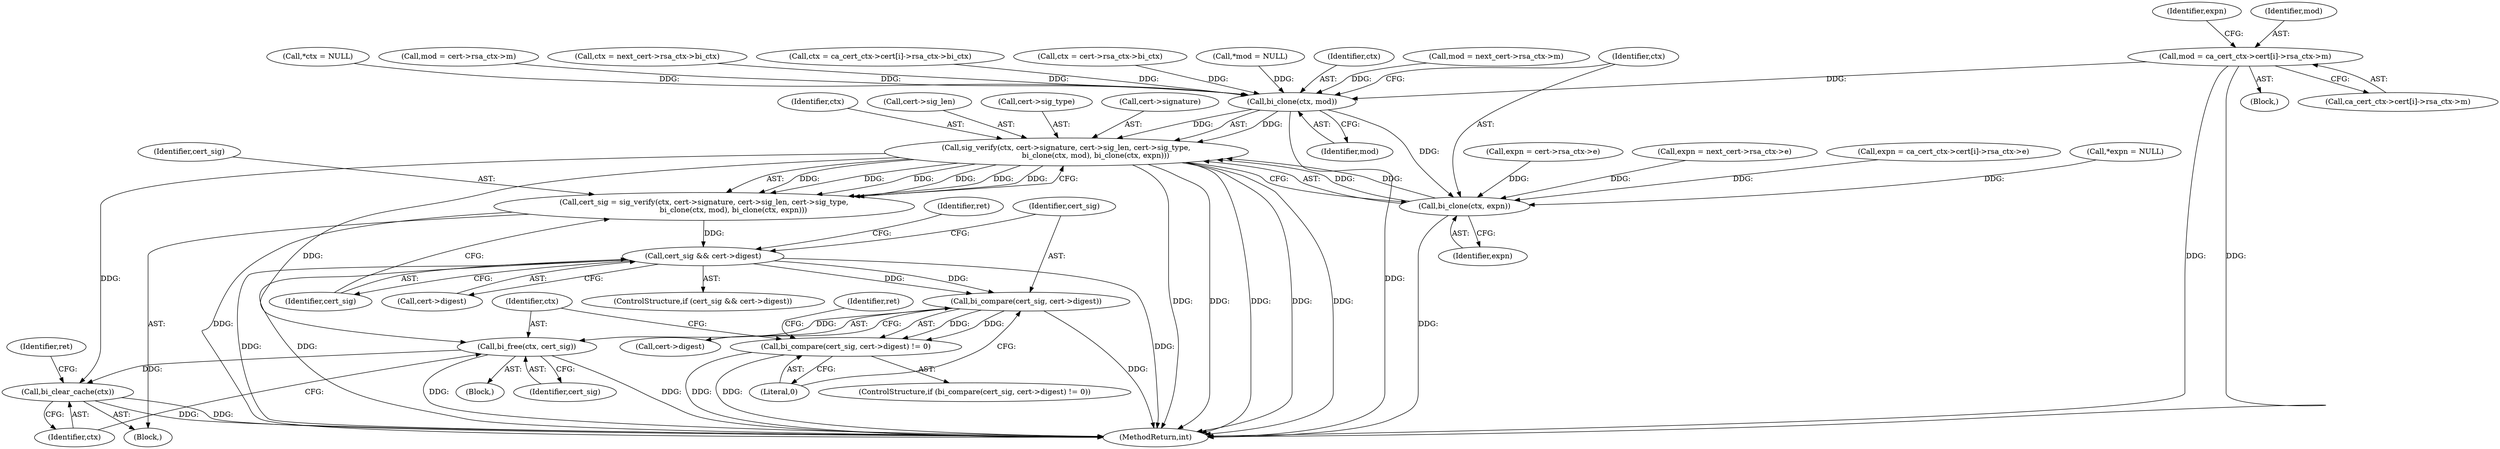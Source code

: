 digraph "0_axtls-8266_5efe2947ab45e81d84b5f707c51d1c64be52f36c_1@array" {
"1000344" [label="(Call,mod = ca_cert_ctx->cert[i]->rsa_ctx->m)"];
"1000442" [label="(Call,bi_clone(ctx, mod))"];
"1000431" [label="(Call,sig_verify(ctx, cert->signature, cert->sig_len, cert->sig_type,\n                         bi_clone(ctx, mod), bi_clone(ctx, expn)))"];
"1000429" [label="(Call,cert_sig = sig_verify(ctx, cert->signature, cert->sig_len, cert->sig_type,\n                         bi_clone(ctx, mod), bi_clone(ctx, expn)))"];
"1000449" [label="(Call,cert_sig && cert->digest)"];
"1000457" [label="(Call,bi_compare(cert_sig, cert->digest))"];
"1000456" [label="(Call,bi_compare(cert_sig, cert->digest) != 0)"];
"1000466" [label="(Call,bi_free(ctx, cert_sig))"];
"1000474" [label="(Call,bi_clear_cache(ctx))"];
"1000445" [label="(Call,bi_clone(ctx, expn))"];
"1000344" [label="(Call,mod = ca_cert_ctx->cert[i]->rsa_ctx->m)"];
"1000449" [label="(Call,cert_sig && cert->digest)"];
"1000445" [label="(Call,bi_clone(ctx, expn))"];
"1000457" [label="(Call,bi_compare(cert_sig, cert->digest))"];
"1000468" [label="(Identifier,cert_sig)"];
"1000443" [label="(Identifier,ctx)"];
"1000412" [label="(Call,expn = next_cert->rsa_ctx->e)"];
"1000436" [label="(Call,cert->sig_len)"];
"1000405" [label="(Call,mod = next_cert->rsa_ctx->m)"];
"1000462" [label="(Literal,0)"];
"1000466" [label="(Call,bi_free(ctx, cert_sig))"];
"1000472" [label="(Identifier,ret)"];
"1000346" [label="(Call,ca_cert_ctx->cert[i]->rsa_ctx->m)"];
"1000135" [label="(Call,*ctx = NULL)"];
"1000456" [label="(Call,bi_compare(cert_sig, cert->digest) != 0)"];
"1000447" [label="(Identifier,expn)"];
"1000464" [label="(Identifier,ret)"];
"1000467" [label="(Identifier,ctx)"];
"1000192" [label="(Call,expn = cert->rsa_ctx->e)"];
"1000355" [label="(Call,expn = ca_cert_ctx->cert[i]->rsa_ctx->e)"];
"1000356" [label="(Identifier,expn)"];
"1000496" [label="(MethodReturn,int)"];
"1000439" [label="(Call,cert->sig_type)"];
"1000185" [label="(Call,mod = cert->rsa_ctx->m)"];
"1000458" [label="(Identifier,cert_sig)"];
"1000475" [label="(Identifier,ctx)"];
"1000442" [label="(Call,bi_clone(ctx, mod))"];
"1000431" [label="(Call,sig_verify(ctx, cert->signature, cert->sig_len, cert->sig_type,\n                         bi_clone(ctx, mod), bi_clone(ctx, expn)))"];
"1000429" [label="(Call,cert_sig = sig_verify(ctx, cert->signature, cert->sig_len, cert->sig_type,\n                         bi_clone(ctx, mod), bi_clone(ctx, expn)))"];
"1000450" [label="(Identifier,cert_sig)"];
"1000448" [label="(ControlStructure,if (cert_sig && cert->digest))"];
"1000398" [label="(Call,ctx = next_cert->rsa_ctx->bi_ctx)"];
"1000433" [label="(Call,cert->signature)"];
"1000345" [label="(Identifier,mod)"];
"1000333" [label="(Call,ctx = ca_cert_ctx->cert[i]->rsa_ctx->bi_ctx)"];
"1000178" [label="(Call,ctx = cert->rsa_ctx->bi_ctx)"];
"1000329" [label="(Block,)"];
"1000139" [label="(Call,*mod = NULL)"];
"1000120" [label="(Block,)"];
"1000430" [label="(Identifier,cert_sig)"];
"1000474" [label="(Call,bi_clear_cache(ctx))"];
"1000444" [label="(Identifier,mod)"];
"1000143" [label="(Call,*expn = NULL)"];
"1000432" [label="(Identifier,ctx)"];
"1000451" [label="(Call,cert->digest)"];
"1000459" [label="(Call,cert->digest)"];
"1000455" [label="(ControlStructure,if (bi_compare(cert_sig, cert->digest) != 0))"];
"1000454" [label="(Block,)"];
"1000477" [label="(Identifier,ret)"];
"1000446" [label="(Identifier,ctx)"];
"1000344" -> "1000329"  [label="AST: "];
"1000344" -> "1000346"  [label="CFG: "];
"1000345" -> "1000344"  [label="AST: "];
"1000346" -> "1000344"  [label="AST: "];
"1000356" -> "1000344"  [label="CFG: "];
"1000344" -> "1000496"  [label="DDG: "];
"1000344" -> "1000496"  [label="DDG: "];
"1000344" -> "1000442"  [label="DDG: "];
"1000442" -> "1000431"  [label="AST: "];
"1000442" -> "1000444"  [label="CFG: "];
"1000443" -> "1000442"  [label="AST: "];
"1000444" -> "1000442"  [label="AST: "];
"1000446" -> "1000442"  [label="CFG: "];
"1000442" -> "1000496"  [label="DDG: "];
"1000442" -> "1000431"  [label="DDG: "];
"1000442" -> "1000431"  [label="DDG: "];
"1000333" -> "1000442"  [label="DDG: "];
"1000178" -> "1000442"  [label="DDG: "];
"1000135" -> "1000442"  [label="DDG: "];
"1000398" -> "1000442"  [label="DDG: "];
"1000185" -> "1000442"  [label="DDG: "];
"1000139" -> "1000442"  [label="DDG: "];
"1000405" -> "1000442"  [label="DDG: "];
"1000442" -> "1000445"  [label="DDG: "];
"1000431" -> "1000429"  [label="AST: "];
"1000431" -> "1000445"  [label="CFG: "];
"1000432" -> "1000431"  [label="AST: "];
"1000433" -> "1000431"  [label="AST: "];
"1000436" -> "1000431"  [label="AST: "];
"1000439" -> "1000431"  [label="AST: "];
"1000445" -> "1000431"  [label="AST: "];
"1000429" -> "1000431"  [label="CFG: "];
"1000431" -> "1000496"  [label="DDG: "];
"1000431" -> "1000496"  [label="DDG: "];
"1000431" -> "1000496"  [label="DDG: "];
"1000431" -> "1000496"  [label="DDG: "];
"1000431" -> "1000496"  [label="DDG: "];
"1000431" -> "1000429"  [label="DDG: "];
"1000431" -> "1000429"  [label="DDG: "];
"1000431" -> "1000429"  [label="DDG: "];
"1000431" -> "1000429"  [label="DDG: "];
"1000431" -> "1000429"  [label="DDG: "];
"1000431" -> "1000429"  [label="DDG: "];
"1000445" -> "1000431"  [label="DDG: "];
"1000445" -> "1000431"  [label="DDG: "];
"1000431" -> "1000466"  [label="DDG: "];
"1000431" -> "1000474"  [label="DDG: "];
"1000429" -> "1000120"  [label="AST: "];
"1000430" -> "1000429"  [label="AST: "];
"1000450" -> "1000429"  [label="CFG: "];
"1000429" -> "1000496"  [label="DDG: "];
"1000429" -> "1000449"  [label="DDG: "];
"1000449" -> "1000448"  [label="AST: "];
"1000449" -> "1000450"  [label="CFG: "];
"1000449" -> "1000451"  [label="CFG: "];
"1000450" -> "1000449"  [label="AST: "];
"1000451" -> "1000449"  [label="AST: "];
"1000458" -> "1000449"  [label="CFG: "];
"1000472" -> "1000449"  [label="CFG: "];
"1000449" -> "1000496"  [label="DDG: "];
"1000449" -> "1000496"  [label="DDG: "];
"1000449" -> "1000496"  [label="DDG: "];
"1000449" -> "1000457"  [label="DDG: "];
"1000449" -> "1000457"  [label="DDG: "];
"1000457" -> "1000456"  [label="AST: "];
"1000457" -> "1000459"  [label="CFG: "];
"1000458" -> "1000457"  [label="AST: "];
"1000459" -> "1000457"  [label="AST: "];
"1000462" -> "1000457"  [label="CFG: "];
"1000457" -> "1000496"  [label="DDG: "];
"1000457" -> "1000456"  [label="DDG: "];
"1000457" -> "1000456"  [label="DDG: "];
"1000457" -> "1000466"  [label="DDG: "];
"1000456" -> "1000455"  [label="AST: "];
"1000456" -> "1000462"  [label="CFG: "];
"1000462" -> "1000456"  [label="AST: "];
"1000464" -> "1000456"  [label="CFG: "];
"1000467" -> "1000456"  [label="CFG: "];
"1000456" -> "1000496"  [label="DDG: "];
"1000456" -> "1000496"  [label="DDG: "];
"1000466" -> "1000454"  [label="AST: "];
"1000466" -> "1000468"  [label="CFG: "];
"1000467" -> "1000466"  [label="AST: "];
"1000468" -> "1000466"  [label="AST: "];
"1000475" -> "1000466"  [label="CFG: "];
"1000466" -> "1000496"  [label="DDG: "];
"1000466" -> "1000496"  [label="DDG: "];
"1000466" -> "1000474"  [label="DDG: "];
"1000474" -> "1000120"  [label="AST: "];
"1000474" -> "1000475"  [label="CFG: "];
"1000475" -> "1000474"  [label="AST: "];
"1000477" -> "1000474"  [label="CFG: "];
"1000474" -> "1000496"  [label="DDG: "];
"1000474" -> "1000496"  [label="DDG: "];
"1000445" -> "1000447"  [label="CFG: "];
"1000446" -> "1000445"  [label="AST: "];
"1000447" -> "1000445"  [label="AST: "];
"1000445" -> "1000496"  [label="DDG: "];
"1000355" -> "1000445"  [label="DDG: "];
"1000143" -> "1000445"  [label="DDG: "];
"1000412" -> "1000445"  [label="DDG: "];
"1000192" -> "1000445"  [label="DDG: "];
}
